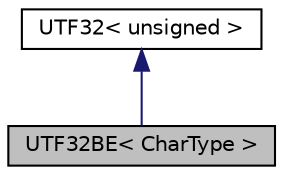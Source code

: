 digraph "UTF32BE&lt; CharType &gt;"
{
 // LATEX_PDF_SIZE
  edge [fontname="Helvetica",fontsize="10",labelfontname="Helvetica",labelfontsize="10"];
  node [fontname="Helvetica",fontsize="10",shape=record];
  Node1 [label="UTF32BE\< CharType \>",height=0.2,width=0.4,color="black", fillcolor="grey75", style="filled", fontcolor="black",tooltip="UTF-32 big endian encoding."];
  Node2 -> Node1 [dir="back",color="midnightblue",fontsize="10",style="solid",fontname="Helvetica"];
  Node2 [label="UTF32\< unsigned \>",height=0.2,width=0.4,color="black", fillcolor="white", style="filled",URL="$struct_u_t_f32.html",tooltip=" "];
}
